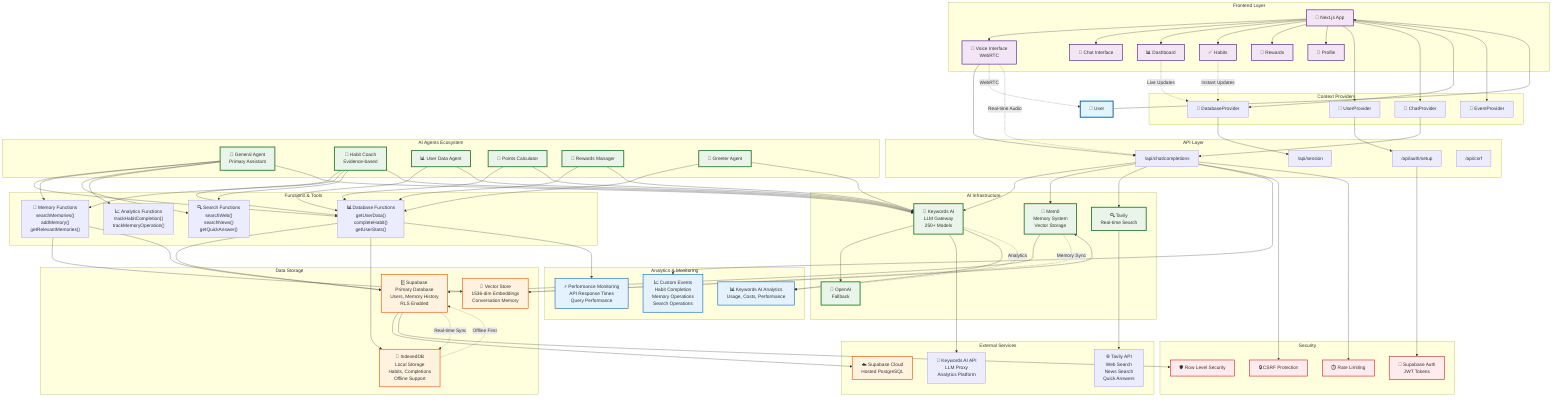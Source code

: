 flowchart TB
 subgraph subGraph0["Frontend Layer"]
        UI["🎨 Next.js App"]
        Voice["🎤 Voice Interface<br>WebRTC"]
        Chat["💬 Chat Interface"]
        Dashboard["📊 Dashboard"]
        Habits["✅ Habits"]
        Rewards["🎁 Rewards"]
        Profile["👤 Profile"]
  end
 subgraph subGraph1["Context Providers"]
        UserProvider["👤 UserProvider"]
        ChatProvider["💬 ChatProvider"]
        DatabaseProvider["💾 DatabaseProvider"]
        EventProvider["📡 EventProvider"]
  end
 subgraph subGraph2["API Layer"]
        ChatAPI["/api/chat/completions"]
        AuthAPI["/api/auth/setup"]
        SessionAPI["/api/session"]
        CSRFAPI["/api/csrf"]
  end
 subgraph subGraph3["AI Infrastructure"]
        KeywordsAI["🧠 Keywords AI<br>LLM Gateway<br>250+ Models"]
        OpenAI["🤖 OpenAI<br>Fallback"]
        Mem0["🧠 Mem0<br>Memory System<br>Vector Storage"]
        Tavily["🔍 Tavily<br>Real-time Search"]
  end
 subgraph subGraph4["AI Agents Ecosystem"]
        GeneralAgent["🤖 General Agent<br>Primary Assistant"]
        HabitCoach["🏃 Habit Coach<br>Evidence-based"]
        UserDataAgent["📊 User Data Agent"]
        PointsCalc["🎯 Points Calculator"]
        RewardsManager["🎁 Rewards Manager"]
        Greeter["👋 Greeter Agent"]
  end
 subgraph subGraph5["Functions & Tools"]
        DatabaseFunctions["📊 Database Functions<br>getUserData()<br>completeHabit()<br>getUserStats()"]
        MemoryFunctions["🧠 Memory Functions<br>searchMemories()<br>addMemory()<br>getRelevantMemories()"]
        SearchFunctions["🔍 Search Functions<br>searchWeb()<br>searchNews()<br>getQuickAnswer()"]
        AnalyticsFunctions["📈 Analytics Functions<br>trackHabitCompletion()<br>trackMemoryOperation()"]
  end
 subgraph subGraph6["Data Storage"]
        Supabase["🗄️ Supabase<br>Primary Database<br>Users, Memory History<br>RLS Enabled"]
        IndexedDB["💾 IndexedDB<br>Local Storage<br>Habits, Completions<br>Offline Support"]
        VectorStore["🧮 Vector Store<br>1536-dim Embeddings<br>Conversation Memory"]
  end
 subgraph subGraph7["Analytics & Monitoring"]
        KeywordsAnalytics["📊 Keywords AI Analytics<br>Usage, Costs, Performance"]
        CustomEvents["📈 Custom Events<br>Habit Completion<br>Memory Operations<br>Search Operations"]
        Performance["⚡ Performance Monitoring<br>API Response Times<br>Query Performance"]
  end
 subgraph Security["Security"]
        SupabaseAuth["🔐 Supabase Auth<br>JWT Tokens"]
        RLS["🛡️ Row Level Security"]
        CSRF["🔒 CSRF Protection"]
        RateLimit["⏱️ Rate Limiting"]
  end
 subgraph subGraph9["External Services"]
        TavilyAPI["🌐 Tavily API<br>Web Search<br>News Search<br>Quick Answers"]
        KeywordsAPI["🔗 Keywords AI API<br>LLM Proxy<br>Analytics Platform"]
        SupabaseCloud["☁️ Supabase Cloud<br>Hosted PostgreSQL"]
  end
    User["👤 User"] --> UI
    UI --> Voice & Chat & Dashboard & Habits & Rewards & Profile & UserProvider & ChatProvider & DatabaseProvider & EventProvider
    ChatProvider --> ChatAPI
    UserProvider --> AuthAPI
    DatabaseProvider --> SessionAPI
    ChatAPI --> KeywordsAI & Mem0 & Tavily & CustomEvents & CSRF & RateLimit
    KeywordsAI --> OpenAI & KeywordsAPI & KeywordsAnalytics
    Tavily --> TavilyAPI
    Mem0 --> Supabase
    GeneralAgent --> DatabaseFunctions & MemoryFunctions & SearchFunctions & AnalyticsFunctions & KeywordsAI
    HabitCoach --> DatabaseFunctions & MemoryFunctions & SearchFunctions & KeywordsAI
    UserDataAgent --> DatabaseFunctions & KeywordsAI
    PointsCalc --> DatabaseFunctions & KeywordsAI
    RewardsManager --> DatabaseFunctions & KeywordsAI
    Greeter --> DatabaseFunctions & KeywordsAI
    DatabaseFunctions --> Supabase & IndexedDB & Performance
    MemoryFunctions --> VectorStore & Supabase
    Supabase --> SupabaseCloud & RLS
    VectorStore --> Mem0
    AuthAPI --> SupabaseAuth
    Supabase -. "Real-time Sync" .-> IndexedDB
    IndexedDB -. Offline First .-> Supabase
    Mem0 -. Memory Sync .-> VectorStore
    KeywordsAI -. Analytics .-> KeywordsAnalytics
    Voice --> ChatAPI
    Voice -. WebRTC .-> User
    Voice -. "Real-time Audio" .-> ChatAPI
    Dashboard -. Live Updates .-> DatabaseProvider
    Habits -. Instant Updates .-> DatabaseProvider

     User:::userClass
     UI:::frontendClass
     Voice:::frontendClass
     Chat:::frontendClass
     Dashboard:::frontendClass
     Habits:::frontendClass
     Rewards:::frontendClass
     Profile:::frontendClass
     KeywordsAI:::aiClass
     OpenAI:::aiClass
     Mem0:::aiClass
     Tavily:::aiClass
     GeneralAgent:::aiClass
     HabitCoach:::aiClass
     UserDataAgent:::aiClass
     PointsCalc:::aiClass
     RewardsManager:::aiClass
     Greeter:::aiClass
     Supabase:::storageClass
     IndexedDB:::storageClass
     VectorStore:::storageClass
     KeywordsAnalytics:::analyticsClass
     CustomEvents:::analyticsClass
     Performance:::analyticsClass
     SupabaseAuth:::securityClass
     RLS:::securityClass
     CSRF:::securityClass
     RateLimit:::securityClass
     SupabaseCloud:::storageClass
    classDef userClass fill:#e1f5fe,stroke:#01579b,stroke-width:3px
    classDef frontendClass fill:#f3e5f5,stroke:#4a148c,stroke-width:2px
    classDef aiClass fill:#e8f5e8,stroke:#2e7d32,stroke-width:3px
    classDef storageClass fill:#fff3e0,stroke:#e65100,stroke-width:2px
    classDef securityClass fill:#ffebee,stroke:#c62828,stroke-width:2px
    classDef analyticsClass fill:#e3f2fd,stroke:#1565c0,stroke-width:2px